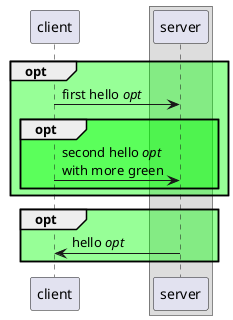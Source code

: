 {
  "sha1": "qtdztttb26j45po8ciz2jtbx14611s",
  "insertion": {
    "when": "2024-06-04T17:28:42.893Z",
    "url": "https://forum.plantuml.net/11606/full-opacity-alpha-compositing-support-for-svg-and-png",
    "user": "plantuml@gmail.com"
  }
}
@startuml
skinparam BackgroundColor transparent
skinparam shadowing false
skinparam SequenceGroupBodyBackgroundColor 00FF0067

participant client
box
  participant server
end box

opt
client -> server : first hello //opt//
  opt
    client -> server : second hello //opt//\nwith more green
  end opt
end opt
opt
  client <- server : hello //opt//
end opt
@enduml
